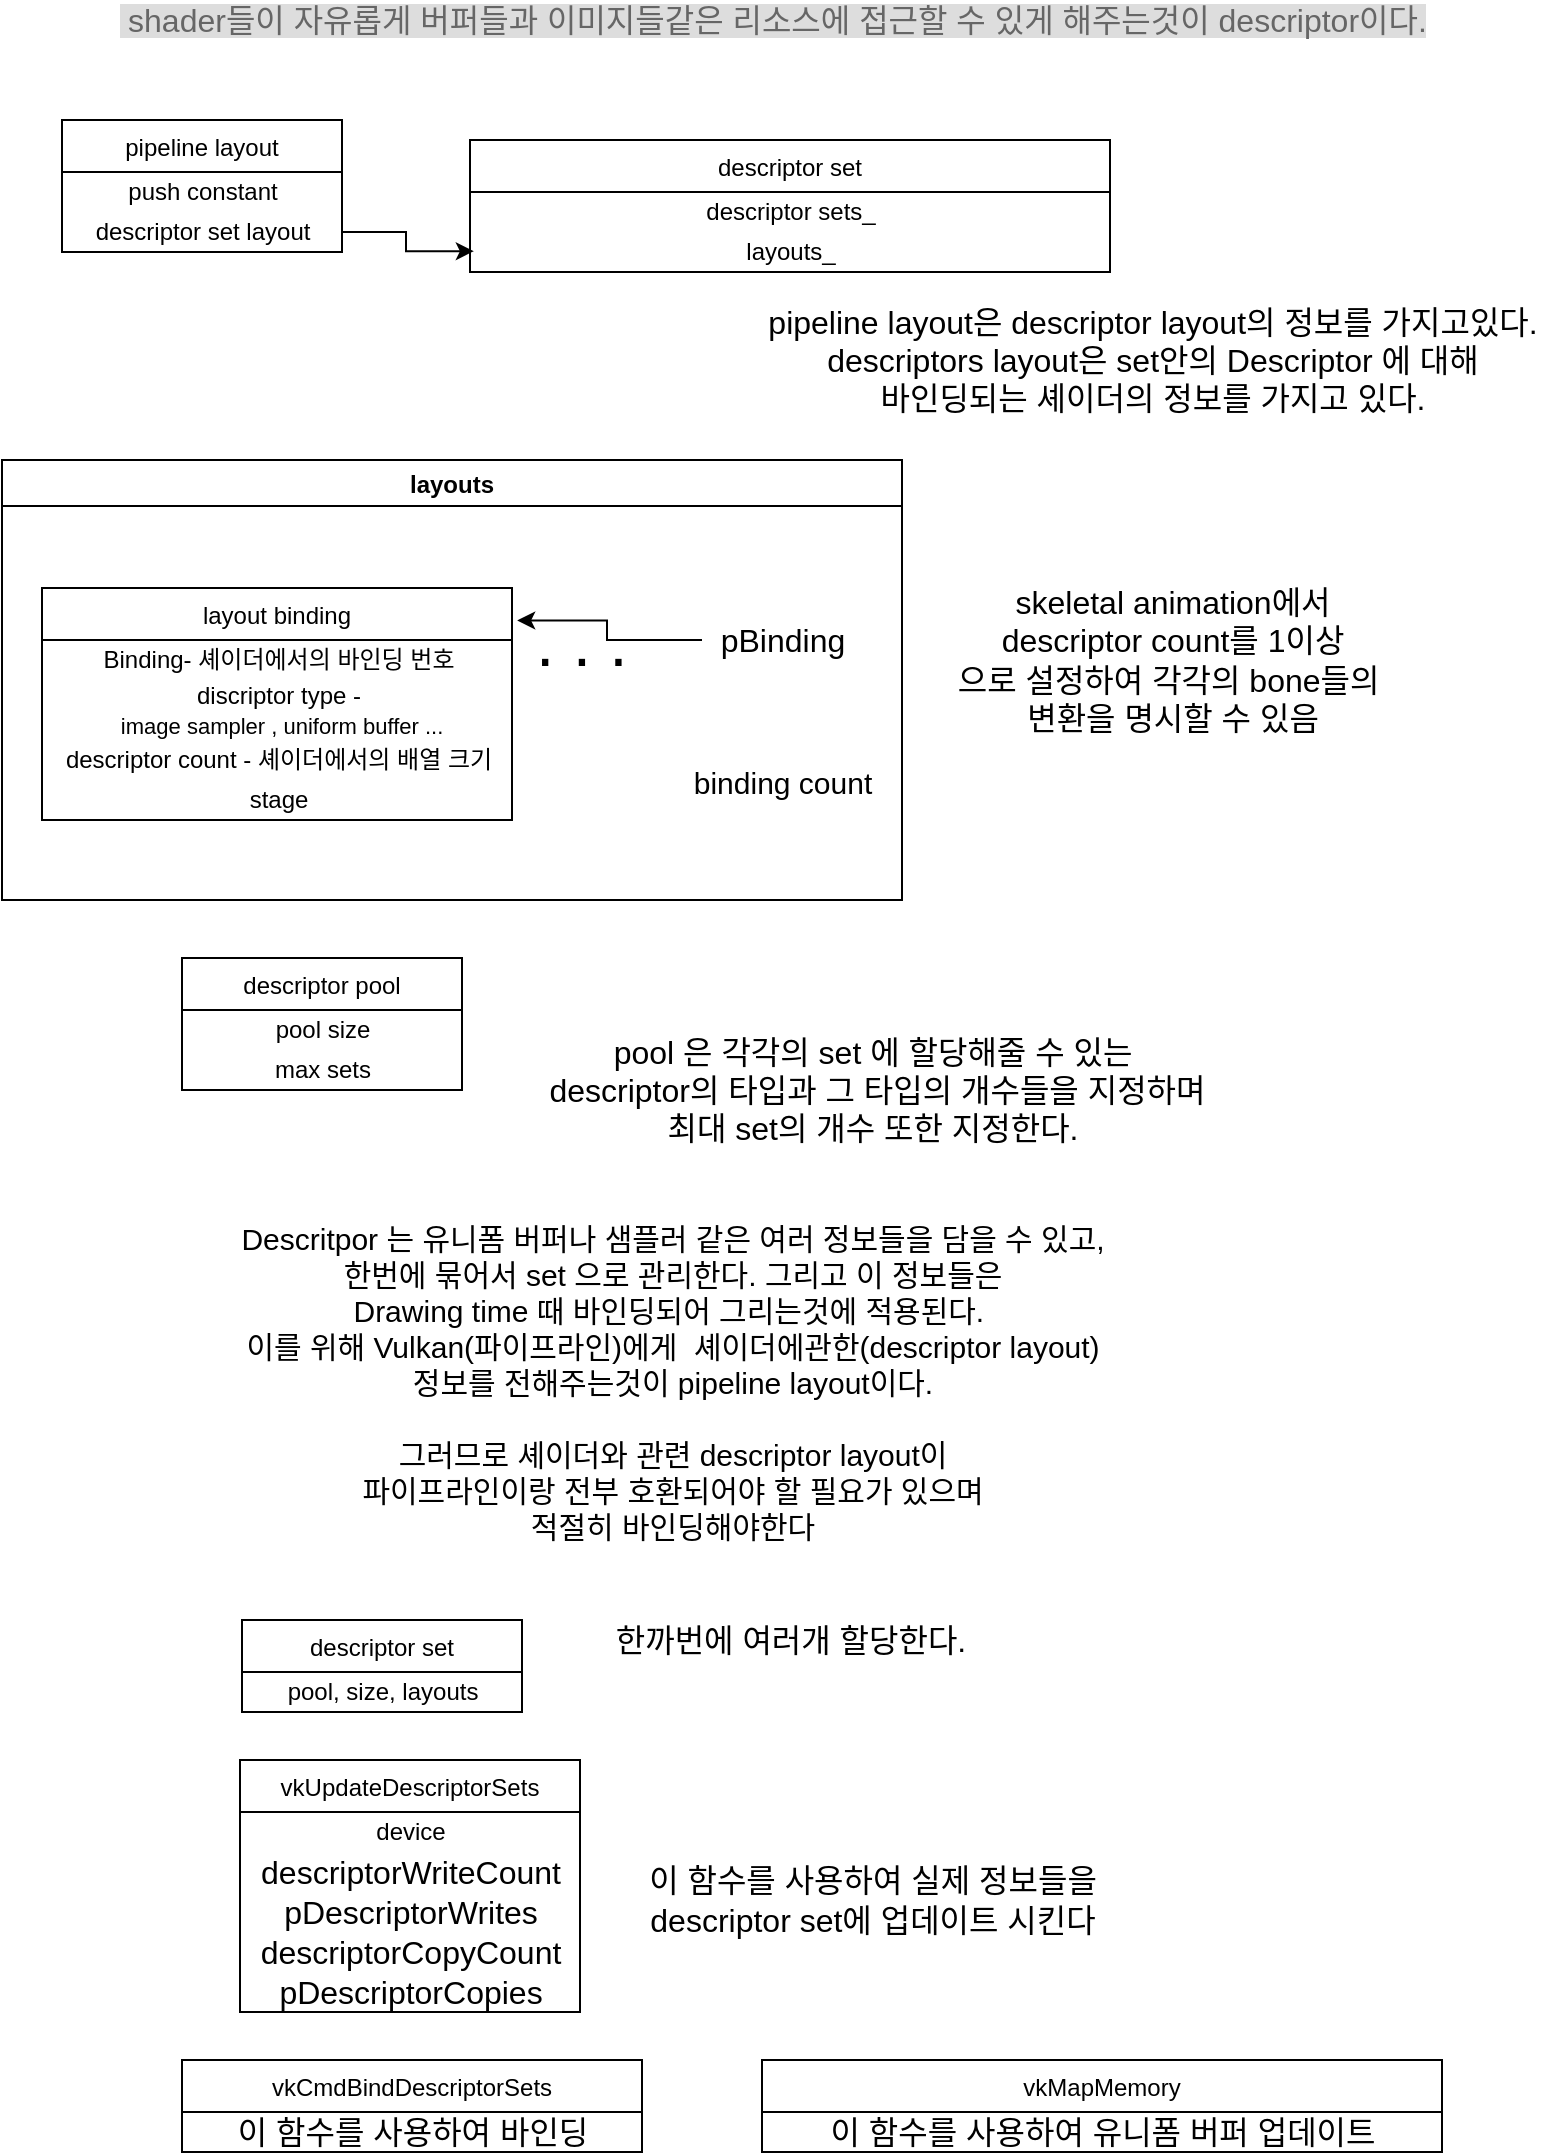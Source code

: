 <mxfile version="14.9.6" type="device"><diagram id="dNkb2w5NF38jsAe2RB4i" name="페이지-1"><mxGraphModel dx="1160" dy="806" grid="1" gridSize="10" guides="1" tooltips="1" connect="1" arrows="1" fold="1" page="1" pageScale="1" pageWidth="827" pageHeight="1169" math="0" shadow="0"><root><mxCell id="0"/><mxCell id="1" parent="0"/><mxCell id="C1xv9TzUBlAUTwwKJeGp-10" value="pipeline layout" style="swimlane;fontStyle=0;childLayout=stackLayout;horizontal=1;startSize=26;fillColor=none;horizontalStack=0;resizeParent=1;resizeParentMax=0;resizeLast=0;collapsible=1;marginBottom=0;" vertex="1" parent="1"><mxGeometry x="50" y="100" width="140" height="66" as="geometry"/></mxCell><mxCell id="C1xv9TzUBlAUTwwKJeGp-5" value="push constant" style="text;html=1;align=center;verticalAlign=middle;resizable=0;points=[];autosize=1;strokeColor=none;" vertex="1" parent="C1xv9TzUBlAUTwwKJeGp-10"><mxGeometry y="26" width="140" height="20" as="geometry"/></mxCell><mxCell id="C1xv9TzUBlAUTwwKJeGp-4" value="descriptor set layout" style="text;html=1;align=center;verticalAlign=middle;resizable=0;points=[];autosize=1;strokeColor=none;" vertex="1" parent="C1xv9TzUBlAUTwwKJeGp-10"><mxGeometry y="46" width="140" height="20" as="geometry"/></mxCell><mxCell id="C1xv9TzUBlAUTwwKJeGp-14" value="descriptor set" style="swimlane;fontStyle=0;childLayout=stackLayout;horizontal=1;startSize=26;fillColor=none;horizontalStack=0;resizeParent=1;resizeParentMax=0;resizeLast=0;collapsible=1;marginBottom=0;" vertex="1" parent="1"><mxGeometry x="254" y="110" width="320" height="66" as="geometry"/></mxCell><mxCell id="C1xv9TzUBlAUTwwKJeGp-17" value="descriptor sets_" style="text;html=1;align=center;verticalAlign=middle;resizable=0;points=[];autosize=1;strokeColor=none;" vertex="1" parent="C1xv9TzUBlAUTwwKJeGp-14"><mxGeometry y="26" width="320" height="20" as="geometry"/></mxCell><mxCell id="C1xv9TzUBlAUTwwKJeGp-16" value="layouts_" style="text;html=1;align=center;verticalAlign=middle;resizable=0;points=[];autosize=1;strokeColor=none;" vertex="1" parent="C1xv9TzUBlAUTwwKJeGp-14"><mxGeometry y="46" width="320" height="20" as="geometry"/></mxCell><mxCell id="C1xv9TzUBlAUTwwKJeGp-19" style="edgeStyle=orthogonalEdgeStyle;rounded=0;orthogonalLoop=1;jettySize=auto;html=1;entryX=0.006;entryY=0.48;entryDx=0;entryDy=0;entryPerimeter=0;" edge="1" parent="1" source="C1xv9TzUBlAUTwwKJeGp-4" target="C1xv9TzUBlAUTwwKJeGp-16"><mxGeometry relative="1" as="geometry"/></mxCell><mxCell id="C1xv9TzUBlAUTwwKJeGp-25" value="layouts" style="swimlane;" vertex="1" parent="1"><mxGeometry x="20" y="270" width="450" height="220" as="geometry"/></mxCell><mxCell id="C1xv9TzUBlAUTwwKJeGp-31" value=". . .&amp;nbsp;" style="text;html=1;align=center;verticalAlign=middle;resizable=0;points=[];autosize=1;strokeColor=none;fontSize=33;" vertex="1" parent="C1xv9TzUBlAUTwwKJeGp-25"><mxGeometry x="259" y="66" width="70" height="50" as="geometry"/></mxCell><mxCell id="C1xv9TzUBlAUTwwKJeGp-35" value="&lt;font style=&quot;font-size: 15px&quot;&gt;binding count&lt;br&gt;&lt;/font&gt;" style="text;html=1;align=center;verticalAlign=middle;resizable=0;points=[];autosize=1;strokeColor=none;fontSize=33;" vertex="1" parent="C1xv9TzUBlAUTwwKJeGp-25"><mxGeometry x="335" y="130" width="110" height="50" as="geometry"/></mxCell><mxCell id="C1xv9TzUBlAUTwwKJeGp-45" value="pBinding" style="text;html=1;align=center;verticalAlign=middle;resizable=0;points=[];autosize=1;strokeColor=none;fontSize=16;" vertex="1" parent="C1xv9TzUBlAUTwwKJeGp-25"><mxGeometry x="350" y="80" width="80" height="20" as="geometry"/></mxCell><mxCell id="C1xv9TzUBlAUTwwKJeGp-20" value="layout binding" style="swimlane;fontStyle=0;childLayout=stackLayout;horizontal=1;startSize=26;fillColor=none;horizontalStack=0;resizeParent=1;resizeParentMax=0;resizeLast=0;collapsible=1;marginBottom=0;" vertex="1" parent="C1xv9TzUBlAUTwwKJeGp-25"><mxGeometry x="20" y="64" width="235" height="116" as="geometry"/></mxCell><mxCell id="C1xv9TzUBlAUTwwKJeGp-21" value="Binding- 셰이더에서의 바인딩 번호" style="text;html=1;align=center;verticalAlign=middle;resizable=0;points=[];autosize=1;strokeColor=none;" vertex="1" parent="C1xv9TzUBlAUTwwKJeGp-20"><mxGeometry y="26" width="235" height="20" as="geometry"/></mxCell><mxCell id="C1xv9TzUBlAUTwwKJeGp-22" value="discriptor type -&lt;br&gt;&lt;span style=&quot;font-size: 11px&quot;&gt;&amp;nbsp;image sampler , uniform buffer ...&lt;/span&gt;" style="text;html=1;align=center;verticalAlign=middle;resizable=0;points=[];autosize=1;strokeColor=none;" vertex="1" parent="C1xv9TzUBlAUTwwKJeGp-20"><mxGeometry y="46" width="235" height="30" as="geometry"/></mxCell><mxCell id="C1xv9TzUBlAUTwwKJeGp-24" value="descriptor count - 셰이더에서의 배열 크기" style="text;html=1;align=center;verticalAlign=middle;resizable=0;points=[];autosize=1;strokeColor=none;" vertex="1" parent="C1xv9TzUBlAUTwwKJeGp-20"><mxGeometry y="76" width="235" height="20" as="geometry"/></mxCell><mxCell id="C1xv9TzUBlAUTwwKJeGp-23" value="stage" style="text;html=1;align=center;verticalAlign=middle;resizable=0;points=[];autosize=1;strokeColor=none;" vertex="1" parent="C1xv9TzUBlAUTwwKJeGp-20"><mxGeometry y="96" width="235" height="20" as="geometry"/></mxCell><mxCell id="C1xv9TzUBlAUTwwKJeGp-46" style="edgeStyle=orthogonalEdgeStyle;rounded=0;orthogonalLoop=1;jettySize=auto;html=1;entryX=1.011;entryY=0.14;entryDx=0;entryDy=0;entryPerimeter=0;fontSize=16;" edge="1" parent="C1xv9TzUBlAUTwwKJeGp-25" source="C1xv9TzUBlAUTwwKJeGp-45" target="C1xv9TzUBlAUTwwKJeGp-20"><mxGeometry relative="1" as="geometry"/></mxCell><mxCell id="C1xv9TzUBlAUTwwKJeGp-37" value="descriptor pool" style="swimlane;fontStyle=0;childLayout=stackLayout;horizontal=1;startSize=26;fillColor=none;horizontalStack=0;resizeParent=1;resizeParentMax=0;resizeLast=0;collapsible=1;marginBottom=0;" vertex="1" parent="1"><mxGeometry x="110" y="519" width="140" height="66" as="geometry"/></mxCell><mxCell id="C1xv9TzUBlAUTwwKJeGp-38" value="pool size" style="text;html=1;align=center;verticalAlign=middle;resizable=0;points=[];autosize=1;strokeColor=none;" vertex="1" parent="C1xv9TzUBlAUTwwKJeGp-37"><mxGeometry y="26" width="140" height="20" as="geometry"/></mxCell><mxCell id="C1xv9TzUBlAUTwwKJeGp-39" value="max sets" style="text;html=1;align=center;verticalAlign=middle;resizable=0;points=[];autosize=1;strokeColor=none;" vertex="1" parent="C1xv9TzUBlAUTwwKJeGp-37"><mxGeometry y="46" width="140" height="20" as="geometry"/></mxCell><mxCell id="C1xv9TzUBlAUTwwKJeGp-40" value="&lt;font style=&quot;font-size: 15px&quot;&gt;Descritpor 는 유니폼 버퍼나 샘플러 같은 여러 정보들을 담을 수 있고, &lt;br style=&quot;font-size: 15px&quot;&gt;한번에 묶어서 set 으로 관리한다. 그리고 이 정보들은&lt;br style=&quot;font-size: 15px&quot;&gt;Drawing time 때 바인딩되어 그리는것에 적용된다.&amp;nbsp;&lt;br style=&quot;font-size: 15px&quot;&gt;이를 위해 Vulkan(파이프라인)에게&amp;nbsp; 셰이더에관한(descriptor layout)&lt;br&gt;정보를 전해주는것이 pipeline layout이다.&lt;br&gt;&lt;br&gt;그러므로 셰이더와 관련 descriptor layout이&lt;br&gt;파이프라인이랑 전부 호환되어야 할 필요가 있으며&lt;br&gt;적절히 바인딩해야한다&lt;br style=&quot;font-size: 15px&quot;&gt;&lt;br style=&quot;font-size: 15px&quot;&gt;&lt;/font&gt;" style="text;html=1;align=center;verticalAlign=middle;resizable=0;points=[];autosize=1;strokeColor=none;fontSize=15;" vertex="1" parent="1"><mxGeometry x="120" y="650" width="470" height="180" as="geometry"/></mxCell><mxCell id="C1xv9TzUBlAUTwwKJeGp-41" value="pipeline layout은 descriptor layout의 정보를 가지고있다.&lt;br&gt;descriptors layout은 set안의 Descriptor 에 대해&lt;br&gt;바인딩되는 셰이더의 정보를 가지고 있다." style="text;html=1;align=center;verticalAlign=middle;resizable=0;points=[];autosize=1;strokeColor=none;fontSize=16;" vertex="1" parent="1"><mxGeometry x="390" y="190" width="410" height="60" as="geometry"/></mxCell><mxCell id="C1xv9TzUBlAUTwwKJeGp-42" value="pool 은 각각의 set 에 할당해줄 수 있는&lt;br&gt;&amp;nbsp;descriptor의 타입과 그 타입의 개수들을 지정하며&lt;br&gt;최대 set의 개수 또한 지정한다." style="text;html=1;align=center;verticalAlign=middle;resizable=0;points=[];autosize=1;strokeColor=none;fontSize=16;" vertex="1" parent="1"><mxGeometry x="270" y="555" width="370" height="60" as="geometry"/></mxCell><mxCell id="C1xv9TzUBlAUTwwKJeGp-43" value="&lt;span style=&quot;color: rgb(102 , 102 , 102) ; font-family: &amp;#34;avenir&amp;#34; , &amp;#34;spoqahansans&amp;#34; , &amp;#34;apple sd gothic neo&amp;#34; , &amp;#34;malgun gothic&amp;#34; , &amp;#34;맑은 고딕&amp;#34; , &amp;#34;nanum gothic&amp;#34; , &amp;#34;dotum&amp;#34; , , &amp;#34;helvetica&amp;#34; , sans-serif ; background-color: rgb(221 , 221 , 221)&quot;&gt;&amp;nbsp;shader들이 자유롭게 버퍼들과 이미지들같은 리소스에 접근할 수 있게 해주는것이 descriptor이다.&lt;br&gt;&lt;/span&gt;" style="text;html=1;align=center;verticalAlign=middle;resizable=0;points=[];autosize=1;strokeColor=none;fontSize=16;" vertex="1" parent="1"><mxGeometry x="50" y="40" width="710" height="20" as="geometry"/></mxCell><mxCell id="C1xv9TzUBlAUTwwKJeGp-44" value="skeletal animation에서&lt;br&gt;descriptor count를 1이상&lt;br&gt;으로 설정하여 각각의 bone들의&amp;nbsp;&lt;br&gt;변환을 명시할 수 있음" style="text;html=1;align=center;verticalAlign=middle;resizable=0;points=[];autosize=1;strokeColor=none;fontSize=16;" vertex="1" parent="1"><mxGeometry x="480" y="330" width="250" height="80" as="geometry"/></mxCell><mxCell id="C1xv9TzUBlAUTwwKJeGp-51" value="descriptor set" style="swimlane;fontStyle=0;childLayout=stackLayout;horizontal=1;startSize=26;fillColor=none;horizontalStack=0;resizeParent=1;resizeParentMax=0;resizeLast=0;collapsible=1;marginBottom=0;" vertex="1" parent="1"><mxGeometry x="140" y="850" width="140" height="46" as="geometry"/></mxCell><mxCell id="C1xv9TzUBlAUTwwKJeGp-52" value="pool, size, layouts" style="text;html=1;align=center;verticalAlign=middle;resizable=0;points=[];autosize=1;strokeColor=none;" vertex="1" parent="C1xv9TzUBlAUTwwKJeGp-51"><mxGeometry y="26" width="140" height="20" as="geometry"/></mxCell><mxCell id="C1xv9TzUBlAUTwwKJeGp-54" value="한까번에 여러개 할당한다.&lt;br&gt;" style="text;html=1;align=center;verticalAlign=middle;resizable=0;points=[];autosize=1;strokeColor=none;fontSize=16;" vertex="1" parent="1"><mxGeometry x="309" y="850" width="210" height="20" as="geometry"/></mxCell><mxCell id="C1xv9TzUBlAUTwwKJeGp-65" value="vkCmdBindDescriptorSets" style="swimlane;fontStyle=0;childLayout=stackLayout;horizontal=1;startSize=26;fillColor=none;horizontalStack=0;resizeParent=1;resizeParentMax=0;resizeLast=0;collapsible=1;marginBottom=0;" vertex="1" parent="1"><mxGeometry x="110" y="1070" width="230" height="46" as="geometry"/></mxCell><mxCell id="C1xv9TzUBlAUTwwKJeGp-67" value="이 함수를 사용하여 바인딩" style="text;html=1;align=center;verticalAlign=middle;resizable=0;points=[];autosize=1;strokeColor=none;fontSize=16;" vertex="1" parent="C1xv9TzUBlAUTwwKJeGp-65"><mxGeometry y="26" width="230" height="20" as="geometry"/></mxCell><mxCell id="C1xv9TzUBlAUTwwKJeGp-68" value="vkUpdateDescriptorSets" style="swimlane;fontStyle=0;childLayout=stackLayout;horizontal=1;startSize=26;fillColor=none;horizontalStack=0;resizeParent=1;resizeParentMax=0;resizeLast=0;collapsible=1;marginBottom=0;" vertex="1" parent="1"><mxGeometry x="139" y="920" width="170" height="126" as="geometry"/></mxCell><mxCell id="C1xv9TzUBlAUTwwKJeGp-69" value="device" style="text;html=1;align=center;verticalAlign=middle;resizable=0;points=[];autosize=1;strokeColor=none;" vertex="1" parent="C1xv9TzUBlAUTwwKJeGp-68"><mxGeometry y="26" width="170" height="20" as="geometry"/></mxCell><mxCell id="C1xv9TzUBlAUTwwKJeGp-70" value="descriptorWriteCount" style="text;html=1;align=center;verticalAlign=middle;resizable=0;points=[];autosize=1;strokeColor=none;fontSize=16;" vertex="1" parent="C1xv9TzUBlAUTwwKJeGp-68"><mxGeometry y="46" width="170" height="20" as="geometry"/></mxCell><mxCell id="C1xv9TzUBlAUTwwKJeGp-71" value="pDescriptorWrites" style="text;html=1;align=center;verticalAlign=middle;resizable=0;points=[];autosize=1;strokeColor=none;fontSize=16;" vertex="1" parent="C1xv9TzUBlAUTwwKJeGp-68"><mxGeometry y="66" width="170" height="20" as="geometry"/></mxCell><mxCell id="C1xv9TzUBlAUTwwKJeGp-72" value="descriptorCopyCount" style="text;html=1;align=center;verticalAlign=middle;resizable=0;points=[];autosize=1;strokeColor=none;fontSize=16;" vertex="1" parent="C1xv9TzUBlAUTwwKJeGp-68"><mxGeometry y="86" width="170" height="20" as="geometry"/></mxCell><mxCell id="C1xv9TzUBlAUTwwKJeGp-73" value="pDescriptorCopies" style="text;html=1;align=center;verticalAlign=middle;resizable=0;points=[];autosize=1;strokeColor=none;fontSize=16;" vertex="1" parent="C1xv9TzUBlAUTwwKJeGp-68"><mxGeometry y="106" width="170" height="20" as="geometry"/></mxCell><mxCell id="C1xv9TzUBlAUTwwKJeGp-74" value="이 함수를 사용하여 실제 정보들을&lt;br&gt;descriptor set에 업데이트 시킨다" style="text;html=1;align=center;verticalAlign=middle;resizable=0;points=[];autosize=1;strokeColor=none;fontSize=16;" vertex="1" parent="1"><mxGeometry x="325" y="970" width="260" height="40" as="geometry"/></mxCell><mxCell id="C1xv9TzUBlAUTwwKJeGp-75" value="vkMapMemory" style="swimlane;fontStyle=0;childLayout=stackLayout;horizontal=1;startSize=26;fillColor=none;horizontalStack=0;resizeParent=1;resizeParentMax=0;resizeLast=0;collapsible=1;marginBottom=0;" vertex="1" parent="1"><mxGeometry x="400" y="1070" width="340" height="46" as="geometry"/></mxCell><mxCell id="C1xv9TzUBlAUTwwKJeGp-76" value="이 함수를 사용하여 유니폼 버퍼 업데이트" style="text;html=1;align=center;verticalAlign=middle;resizable=0;points=[];autosize=1;strokeColor=none;fontSize=16;" vertex="1" parent="C1xv9TzUBlAUTwwKJeGp-75"><mxGeometry y="26" width="340" height="20" as="geometry"/></mxCell></root></mxGraphModel></diagram></mxfile>